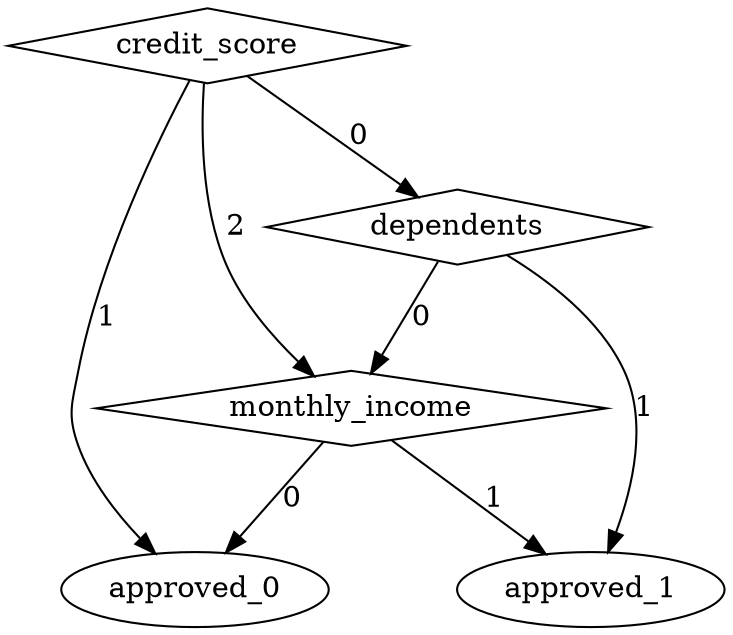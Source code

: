 digraph {
node [label=approved_1,style=""] approved_1
node [label=approved_0,style=""] approved_0
node [label=approved_1,style=""] approved_1
node [label=approved_0,style=""] approved_0
node [label=monthly_income,shape="diamond",style=""] 2
node [label=dependents,shape="diamond",style=""] 1
node [label=credit_score,shape="diamond",style=""] 0

2 -> approved_1 [label="1"]
2 -> approved_0 [label="0"]
1 -> approved_1 [label="1"]
1 -> 2 [label="0"]
0 -> 2 [label="2"]
0 -> approved_0 [label="1"]
0 -> 1 [label="0"]
}